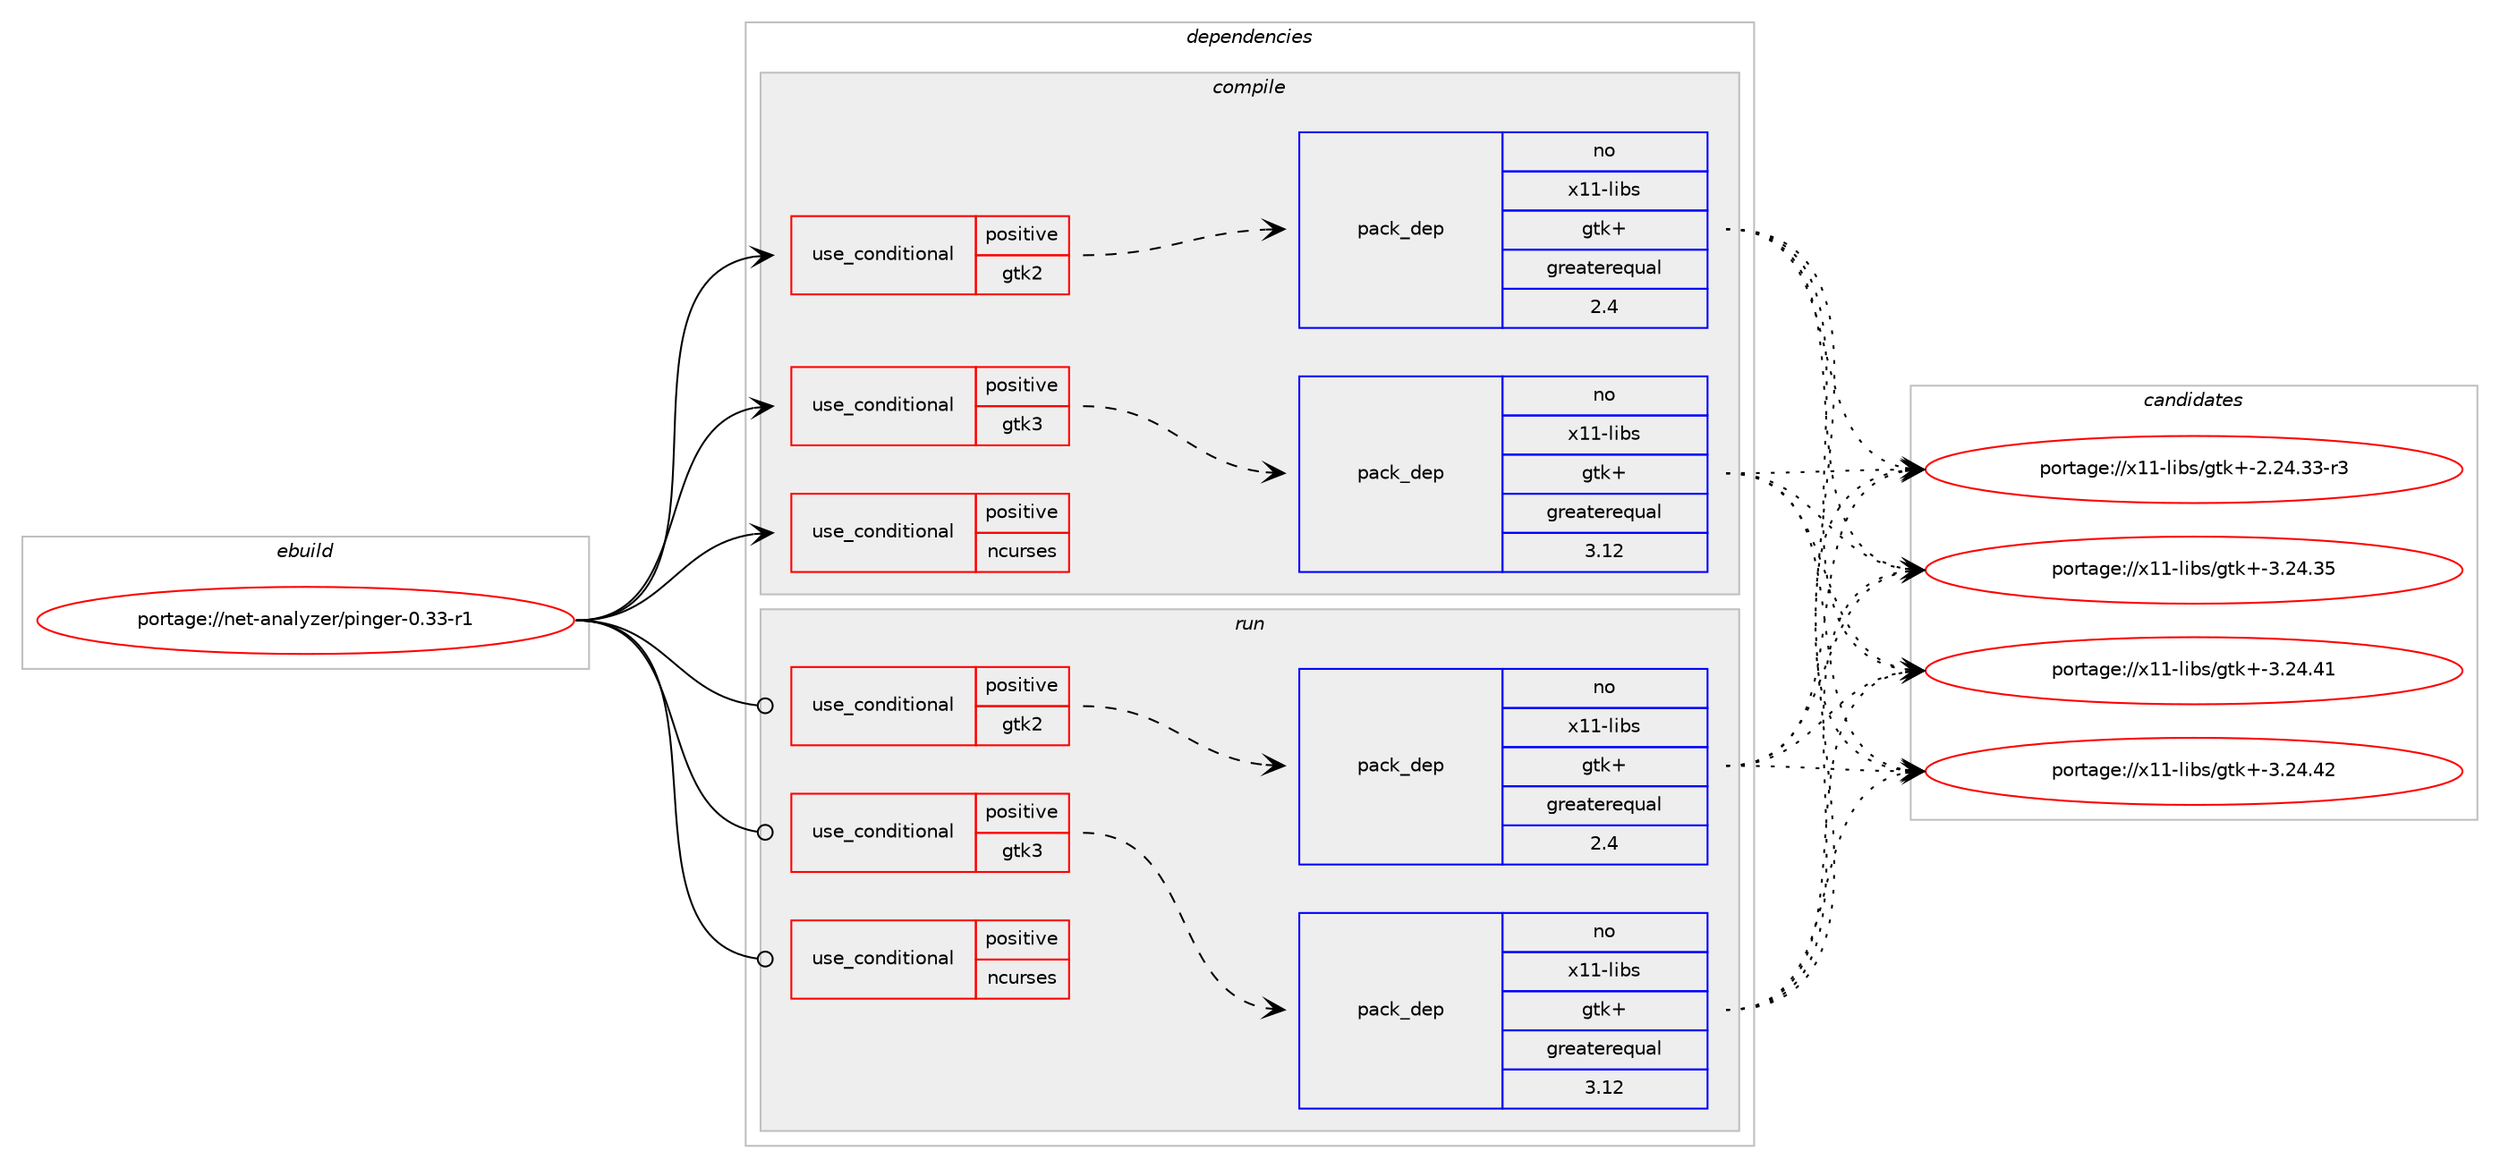 digraph prolog {

# *************
# Graph options
# *************

newrank=true;
concentrate=true;
compound=true;
graph [rankdir=LR,fontname=Helvetica,fontsize=10,ranksep=1.5];#, ranksep=2.5, nodesep=0.2];
edge  [arrowhead=vee];
node  [fontname=Helvetica,fontsize=10];

# **********
# The ebuild
# **********

subgraph cluster_leftcol {
color=gray;
rank=same;
label=<<i>ebuild</i>>;
id [label="portage://net-analyzer/pinger-0.33-r1", color=red, width=4, href="../net-analyzer/pinger-0.33-r1.svg"];
}

# ****************
# The dependencies
# ****************

subgraph cluster_midcol {
color=gray;
label=<<i>dependencies</i>>;
subgraph cluster_compile {
fillcolor="#eeeeee";
style=filled;
label=<<i>compile</i>>;
subgraph cond85601 {
dependency174771 [label=<<TABLE BORDER="0" CELLBORDER="1" CELLSPACING="0" CELLPADDING="4"><TR><TD ROWSPAN="3" CELLPADDING="10">use_conditional</TD></TR><TR><TD>positive</TD></TR><TR><TD>gtk2</TD></TR></TABLE>>, shape=none, color=red];
# *** BEGIN UNKNOWN DEPENDENCY TYPE (TODO) ***
# dependency174771 -> package_dependency(portage://net-analyzer/pinger-0.33-r1,install,no,dev-libs,glib,none,[,,],[slot(2)],[])
# *** END UNKNOWN DEPENDENCY TYPE (TODO) ***

subgraph pack86639 {
dependency174772 [label=<<TABLE BORDER="0" CELLBORDER="1" CELLSPACING="0" CELLPADDING="4" WIDTH="220"><TR><TD ROWSPAN="6" CELLPADDING="30">pack_dep</TD></TR><TR><TD WIDTH="110">no</TD></TR><TR><TD>x11-libs</TD></TR><TR><TD>gtk+</TD></TR><TR><TD>greaterequal</TD></TR><TR><TD>2.4</TD></TR></TABLE>>, shape=none, color=blue];
}
dependency174771:e -> dependency174772:w [weight=20,style="dashed",arrowhead="vee"];
}
id:e -> dependency174771:w [weight=20,style="solid",arrowhead="vee"];
subgraph cond85602 {
dependency174773 [label=<<TABLE BORDER="0" CELLBORDER="1" CELLSPACING="0" CELLPADDING="4"><TR><TD ROWSPAN="3" CELLPADDING="10">use_conditional</TD></TR><TR><TD>positive</TD></TR><TR><TD>gtk3</TD></TR></TABLE>>, shape=none, color=red];
# *** BEGIN UNKNOWN DEPENDENCY TYPE (TODO) ***
# dependency174773 -> package_dependency(portage://net-analyzer/pinger-0.33-r1,install,no,dev-libs,glib,none,[,,],[slot(2)],[])
# *** END UNKNOWN DEPENDENCY TYPE (TODO) ***

subgraph pack86640 {
dependency174774 [label=<<TABLE BORDER="0" CELLBORDER="1" CELLSPACING="0" CELLPADDING="4" WIDTH="220"><TR><TD ROWSPAN="6" CELLPADDING="30">pack_dep</TD></TR><TR><TD WIDTH="110">no</TD></TR><TR><TD>x11-libs</TD></TR><TR><TD>gtk+</TD></TR><TR><TD>greaterequal</TD></TR><TR><TD>3.12</TD></TR></TABLE>>, shape=none, color=blue];
}
dependency174773:e -> dependency174774:w [weight=20,style="dashed",arrowhead="vee"];
}
id:e -> dependency174773:w [weight=20,style="solid",arrowhead="vee"];
subgraph cond85603 {
dependency174775 [label=<<TABLE BORDER="0" CELLBORDER="1" CELLSPACING="0" CELLPADDING="4"><TR><TD ROWSPAN="3" CELLPADDING="10">use_conditional</TD></TR><TR><TD>positive</TD></TR><TR><TD>ncurses</TD></TR></TABLE>>, shape=none, color=red];
# *** BEGIN UNKNOWN DEPENDENCY TYPE (TODO) ***
# dependency174775 -> package_dependency(portage://net-analyzer/pinger-0.33-r1,install,no,sys-libs,ncurses,none,[,,],any_same_slot,[])
# *** END UNKNOWN DEPENDENCY TYPE (TODO) ***

}
id:e -> dependency174775:w [weight=20,style="solid",arrowhead="vee"];
}
subgraph cluster_compileandrun {
fillcolor="#eeeeee";
style=filled;
label=<<i>compile and run</i>>;
}
subgraph cluster_run {
fillcolor="#eeeeee";
style=filled;
label=<<i>run</i>>;
subgraph cond85604 {
dependency174776 [label=<<TABLE BORDER="0" CELLBORDER="1" CELLSPACING="0" CELLPADDING="4"><TR><TD ROWSPAN="3" CELLPADDING="10">use_conditional</TD></TR><TR><TD>positive</TD></TR><TR><TD>gtk2</TD></TR></TABLE>>, shape=none, color=red];
# *** BEGIN UNKNOWN DEPENDENCY TYPE (TODO) ***
# dependency174776 -> package_dependency(portage://net-analyzer/pinger-0.33-r1,run,no,dev-libs,glib,none,[,,],[slot(2)],[])
# *** END UNKNOWN DEPENDENCY TYPE (TODO) ***

subgraph pack86641 {
dependency174777 [label=<<TABLE BORDER="0" CELLBORDER="1" CELLSPACING="0" CELLPADDING="4" WIDTH="220"><TR><TD ROWSPAN="6" CELLPADDING="30">pack_dep</TD></TR><TR><TD WIDTH="110">no</TD></TR><TR><TD>x11-libs</TD></TR><TR><TD>gtk+</TD></TR><TR><TD>greaterequal</TD></TR><TR><TD>2.4</TD></TR></TABLE>>, shape=none, color=blue];
}
dependency174776:e -> dependency174777:w [weight=20,style="dashed",arrowhead="vee"];
}
id:e -> dependency174776:w [weight=20,style="solid",arrowhead="odot"];
subgraph cond85605 {
dependency174778 [label=<<TABLE BORDER="0" CELLBORDER="1" CELLSPACING="0" CELLPADDING="4"><TR><TD ROWSPAN="3" CELLPADDING="10">use_conditional</TD></TR><TR><TD>positive</TD></TR><TR><TD>gtk3</TD></TR></TABLE>>, shape=none, color=red];
# *** BEGIN UNKNOWN DEPENDENCY TYPE (TODO) ***
# dependency174778 -> package_dependency(portage://net-analyzer/pinger-0.33-r1,run,no,dev-libs,glib,none,[,,],[slot(2)],[])
# *** END UNKNOWN DEPENDENCY TYPE (TODO) ***

subgraph pack86642 {
dependency174779 [label=<<TABLE BORDER="0" CELLBORDER="1" CELLSPACING="0" CELLPADDING="4" WIDTH="220"><TR><TD ROWSPAN="6" CELLPADDING="30">pack_dep</TD></TR><TR><TD WIDTH="110">no</TD></TR><TR><TD>x11-libs</TD></TR><TR><TD>gtk+</TD></TR><TR><TD>greaterequal</TD></TR><TR><TD>3.12</TD></TR></TABLE>>, shape=none, color=blue];
}
dependency174778:e -> dependency174779:w [weight=20,style="dashed",arrowhead="vee"];
}
id:e -> dependency174778:w [weight=20,style="solid",arrowhead="odot"];
subgraph cond85606 {
dependency174780 [label=<<TABLE BORDER="0" CELLBORDER="1" CELLSPACING="0" CELLPADDING="4"><TR><TD ROWSPAN="3" CELLPADDING="10">use_conditional</TD></TR><TR><TD>positive</TD></TR><TR><TD>ncurses</TD></TR></TABLE>>, shape=none, color=red];
# *** BEGIN UNKNOWN DEPENDENCY TYPE (TODO) ***
# dependency174780 -> package_dependency(portage://net-analyzer/pinger-0.33-r1,run,no,sys-libs,ncurses,none,[,,],any_same_slot,[])
# *** END UNKNOWN DEPENDENCY TYPE (TODO) ***

}
id:e -> dependency174780:w [weight=20,style="solid",arrowhead="odot"];
}
}

# **************
# The candidates
# **************

subgraph cluster_choices {
rank=same;
color=gray;
label=<<i>candidates</i>>;

subgraph choice86639 {
color=black;
nodesep=1;
choice12049494510810598115471031161074345504650524651514511451 [label="portage://x11-libs/gtk+-2.24.33-r3", color=red, width=4,href="../x11-libs/gtk+-2.24.33-r3.svg"];
choice1204949451081059811547103116107434551465052465153 [label="portage://x11-libs/gtk+-3.24.35", color=red, width=4,href="../x11-libs/gtk+-3.24.35.svg"];
choice1204949451081059811547103116107434551465052465249 [label="portage://x11-libs/gtk+-3.24.41", color=red, width=4,href="../x11-libs/gtk+-3.24.41.svg"];
choice1204949451081059811547103116107434551465052465250 [label="portage://x11-libs/gtk+-3.24.42", color=red, width=4,href="../x11-libs/gtk+-3.24.42.svg"];
dependency174772:e -> choice12049494510810598115471031161074345504650524651514511451:w [style=dotted,weight="100"];
dependency174772:e -> choice1204949451081059811547103116107434551465052465153:w [style=dotted,weight="100"];
dependency174772:e -> choice1204949451081059811547103116107434551465052465249:w [style=dotted,weight="100"];
dependency174772:e -> choice1204949451081059811547103116107434551465052465250:w [style=dotted,weight="100"];
}
subgraph choice86640 {
color=black;
nodesep=1;
choice12049494510810598115471031161074345504650524651514511451 [label="portage://x11-libs/gtk+-2.24.33-r3", color=red, width=4,href="../x11-libs/gtk+-2.24.33-r3.svg"];
choice1204949451081059811547103116107434551465052465153 [label="portage://x11-libs/gtk+-3.24.35", color=red, width=4,href="../x11-libs/gtk+-3.24.35.svg"];
choice1204949451081059811547103116107434551465052465249 [label="portage://x11-libs/gtk+-3.24.41", color=red, width=4,href="../x11-libs/gtk+-3.24.41.svg"];
choice1204949451081059811547103116107434551465052465250 [label="portage://x11-libs/gtk+-3.24.42", color=red, width=4,href="../x11-libs/gtk+-3.24.42.svg"];
dependency174774:e -> choice12049494510810598115471031161074345504650524651514511451:w [style=dotted,weight="100"];
dependency174774:e -> choice1204949451081059811547103116107434551465052465153:w [style=dotted,weight="100"];
dependency174774:e -> choice1204949451081059811547103116107434551465052465249:w [style=dotted,weight="100"];
dependency174774:e -> choice1204949451081059811547103116107434551465052465250:w [style=dotted,weight="100"];
}
subgraph choice86641 {
color=black;
nodesep=1;
choice12049494510810598115471031161074345504650524651514511451 [label="portage://x11-libs/gtk+-2.24.33-r3", color=red, width=4,href="../x11-libs/gtk+-2.24.33-r3.svg"];
choice1204949451081059811547103116107434551465052465153 [label="portage://x11-libs/gtk+-3.24.35", color=red, width=4,href="../x11-libs/gtk+-3.24.35.svg"];
choice1204949451081059811547103116107434551465052465249 [label="portage://x11-libs/gtk+-3.24.41", color=red, width=4,href="../x11-libs/gtk+-3.24.41.svg"];
choice1204949451081059811547103116107434551465052465250 [label="portage://x11-libs/gtk+-3.24.42", color=red, width=4,href="../x11-libs/gtk+-3.24.42.svg"];
dependency174777:e -> choice12049494510810598115471031161074345504650524651514511451:w [style=dotted,weight="100"];
dependency174777:e -> choice1204949451081059811547103116107434551465052465153:w [style=dotted,weight="100"];
dependency174777:e -> choice1204949451081059811547103116107434551465052465249:w [style=dotted,weight="100"];
dependency174777:e -> choice1204949451081059811547103116107434551465052465250:w [style=dotted,weight="100"];
}
subgraph choice86642 {
color=black;
nodesep=1;
choice12049494510810598115471031161074345504650524651514511451 [label="portage://x11-libs/gtk+-2.24.33-r3", color=red, width=4,href="../x11-libs/gtk+-2.24.33-r3.svg"];
choice1204949451081059811547103116107434551465052465153 [label="portage://x11-libs/gtk+-3.24.35", color=red, width=4,href="../x11-libs/gtk+-3.24.35.svg"];
choice1204949451081059811547103116107434551465052465249 [label="portage://x11-libs/gtk+-3.24.41", color=red, width=4,href="../x11-libs/gtk+-3.24.41.svg"];
choice1204949451081059811547103116107434551465052465250 [label="portage://x11-libs/gtk+-3.24.42", color=red, width=4,href="../x11-libs/gtk+-3.24.42.svg"];
dependency174779:e -> choice12049494510810598115471031161074345504650524651514511451:w [style=dotted,weight="100"];
dependency174779:e -> choice1204949451081059811547103116107434551465052465153:w [style=dotted,weight="100"];
dependency174779:e -> choice1204949451081059811547103116107434551465052465249:w [style=dotted,weight="100"];
dependency174779:e -> choice1204949451081059811547103116107434551465052465250:w [style=dotted,weight="100"];
}
}

}

